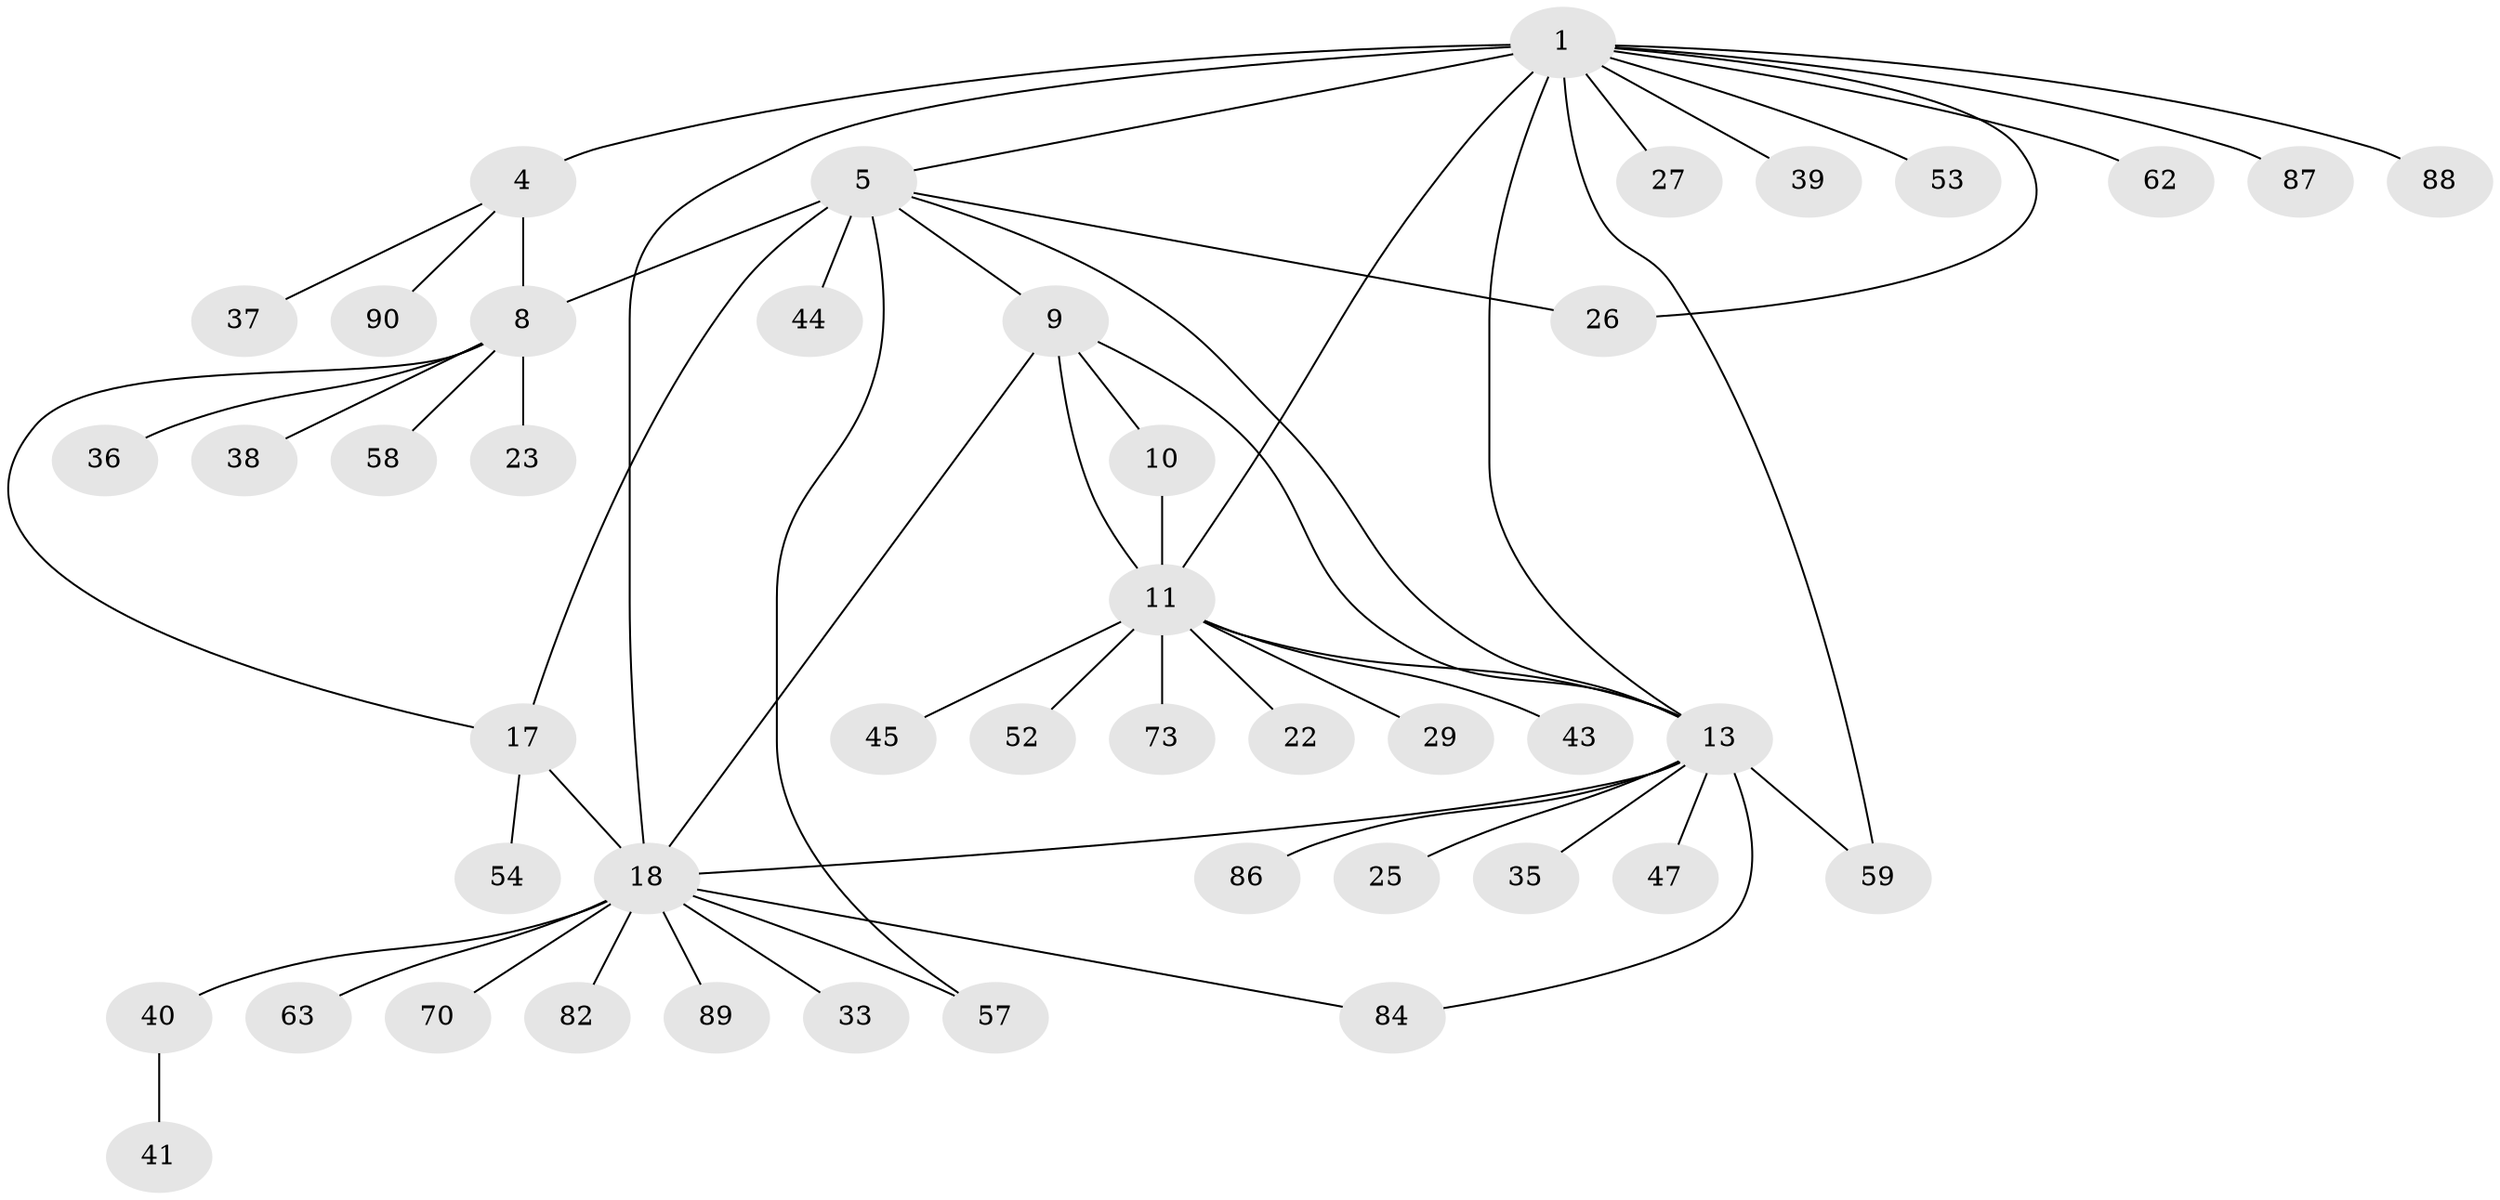 // original degree distribution, {7: 0.05555555555555555, 9: 0.011111111111111112, 6: 0.044444444444444446, 4: 0.05555555555555555, 8: 0.03333333333333333, 10: 0.022222222222222223, 12: 0.011111111111111112, 2: 0.16666666666666666, 1: 0.5555555555555556, 3: 0.044444444444444446}
// Generated by graph-tools (version 1.1) at 2025/15/03/09/25 04:15:51]
// undirected, 45 vertices, 58 edges
graph export_dot {
graph [start="1"]
  node [color=gray90,style=filled];
  1 [super="+3+2"];
  4;
  5 [super="+48+7+6+74"];
  8 [super="+49+31"];
  9;
  10 [super="+72"];
  11 [super="+34+12+21"];
  13 [super="+15+16+14"];
  17 [super="+32+61"];
  18 [super="+55+24+50+19+20"];
  22;
  23 [super="+56+28"];
  25 [super="+80"];
  26 [super="+30"];
  27 [super="+46"];
  29;
  33;
  35;
  36;
  37;
  38;
  39 [super="+81"];
  40;
  41;
  43 [super="+68"];
  44;
  45;
  47;
  52;
  53 [super="+77"];
  54;
  57;
  58 [super="+76"];
  59 [super="+65+75"];
  62;
  63;
  70;
  73;
  82;
  84;
  86;
  87;
  88;
  89;
  90;
  1 -- 4 [weight=3];
  1 -- 13;
  1 -- 26;
  1 -- 59;
  1 -- 88;
  1 -- 53;
  1 -- 39;
  1 -- 87;
  1 -- 5;
  1 -- 27;
  1 -- 11;
  1 -- 62;
  1 -- 18;
  4 -- 37;
  4 -- 90;
  4 -- 8;
  5 -- 8 [weight=3];
  5 -- 9;
  5 -- 44;
  5 -- 17;
  5 -- 57;
  5 -- 26;
  5 -- 13;
  8 -- 17;
  8 -- 23;
  8 -- 36;
  8 -- 38;
  8 -- 58;
  9 -- 10;
  9 -- 11 [weight=2];
  9 -- 13;
  9 -- 18;
  10 -- 11 [weight=2];
  11 -- 43;
  11 -- 73;
  11 -- 29;
  11 -- 52;
  11 -- 22;
  11 -- 45;
  11 -- 13;
  13 -- 47;
  13 -- 35;
  13 -- 84;
  13 -- 86;
  13 -- 25;
  13 -- 59;
  13 -- 18 [weight=2];
  17 -- 18 [weight=3];
  17 -- 54;
  18 -- 70;
  18 -- 57;
  18 -- 40;
  18 -- 33;
  18 -- 82;
  18 -- 84;
  18 -- 89;
  18 -- 63;
  40 -- 41;
}
